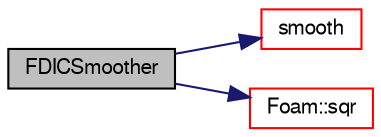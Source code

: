 digraph "FDICSmoother"
{
  bgcolor="transparent";
  edge [fontname="FreeSans",fontsize="10",labelfontname="FreeSans",labelfontsize="10"];
  node [fontname="FreeSans",fontsize="10",shape=record];
  rankdir="LR";
  Node0 [label="FDICSmoother",height=0.2,width=0.4,color="black", fillcolor="grey75", style="filled", fontcolor="black"];
  Node0 -> Node1 [color="midnightblue",fontsize="10",style="solid",fontname="FreeSans"];
  Node1 [label="smooth",height=0.2,width=0.4,color="red",URL="$a26938.html#a4426ea3b613e415911d1fe07b617c4cb",tooltip="Smooth the solution for a given number of sweeps. "];
  Node0 -> Node330 [color="midnightblue",fontsize="10",style="solid",fontname="FreeSans"];
  Node330 [label="Foam::sqr",height=0.2,width=0.4,color="red",URL="$a21124.html#a277dc11c581d53826ab5090b08f3b17b"];
}
